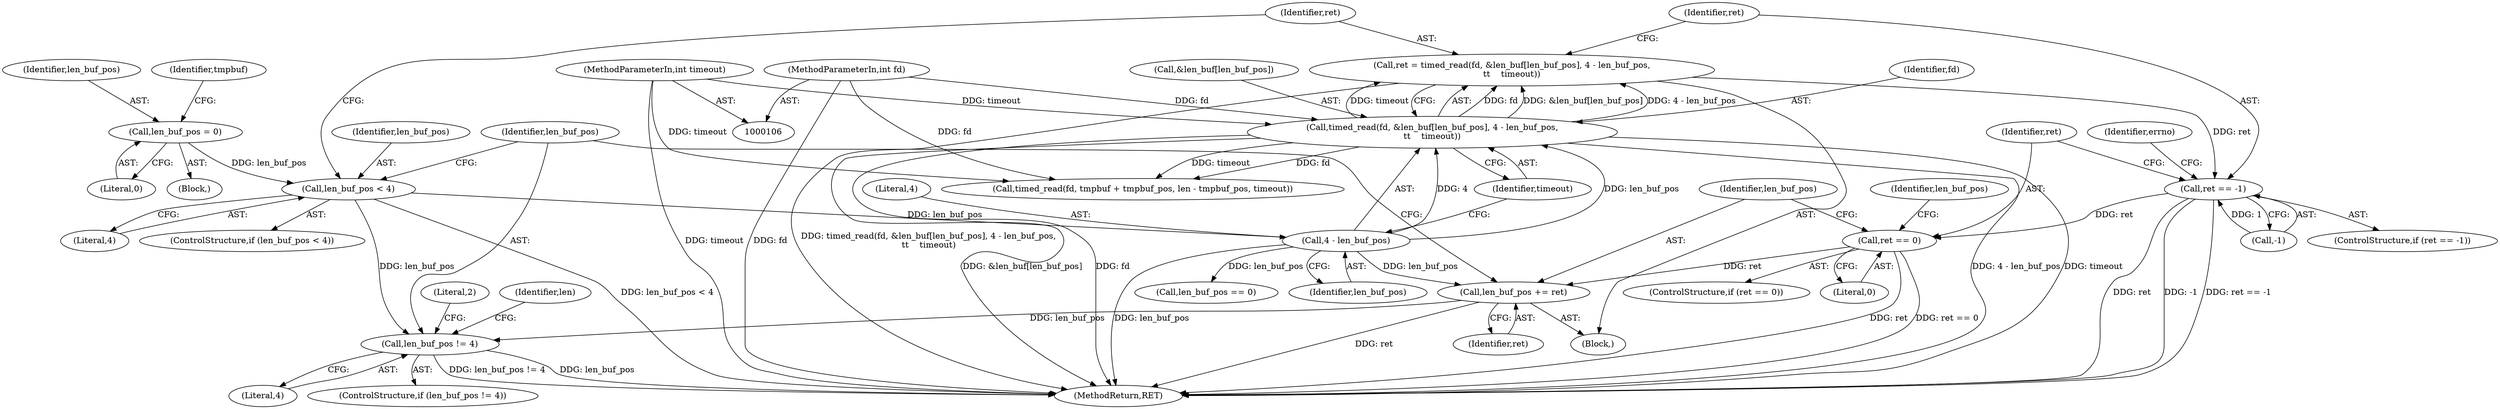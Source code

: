 digraph "0_knc_f237f3e09ecbaf59c897f5046538a7b1a3fa40c1_0@API" {
"1000144" [label="(Call,ret = timed_read(fd, &len_buf[len_buf_pos], 4 - len_buf_pos,\n\t\t    timeout))"];
"1000146" [label="(Call,timed_read(fd, &len_buf[len_buf_pos], 4 - len_buf_pos,\n\t\t    timeout))"];
"1000107" [label="(MethodParameterIn,int fd)"];
"1000152" [label="(Call,4 - len_buf_pos)"];
"1000140" [label="(Call,len_buf_pos < 4)"];
"1000119" [label="(Call,len_buf_pos = 0)"];
"1000109" [label="(MethodParameterIn,int timeout)"];
"1000157" [label="(Call,ret == -1)"];
"1000183" [label="(Call,ret == 0)"];
"1000199" [label="(Call,len_buf_pos += ret)"];
"1000203" [label="(Call,len_buf_pos != 4)"];
"1000189" [label="(Identifier,len_buf_pos)"];
"1000184" [label="(Identifier,ret)"];
"1000109" [label="(MethodParameterIn,int timeout)"];
"1000142" [label="(Literal,4)"];
"1000111" [label="(Block,)"];
"1000199" [label="(Call,len_buf_pos += ret)"];
"1000145" [label="(Identifier,ret)"];
"1000204" [label="(Identifier,len_buf_pos)"];
"1000182" [label="(ControlStructure,if (ret == 0))"];
"1000157" [label="(Call,ret == -1)"];
"1000120" [label="(Identifier,len_buf_pos)"];
"1000144" [label="(Call,ret = timed_read(fd, &len_buf[len_buf_pos], 4 - len_buf_pos,\n\t\t    timeout))"];
"1000205" [label="(Literal,4)"];
"1000119" [label="(Call,len_buf_pos = 0)"];
"1000253" [label="(Call,timed_read(fd, tmpbuf + tmpbuf_pos, len - tmpbuf_pos, timeout))"];
"1000124" [label="(Identifier,tmpbuf)"];
"1000141" [label="(Identifier,len_buf_pos)"];
"1000147" [label="(Identifier,fd)"];
"1000208" [label="(Literal,2)"];
"1000156" [label="(ControlStructure,if (ret == -1))"];
"1000152" [label="(Call,4 - len_buf_pos)"];
"1000200" [label="(Identifier,len_buf_pos)"];
"1000159" [label="(Call,-1)"];
"1000165" [label="(Identifier,errno)"];
"1000183" [label="(Call,ret == 0)"];
"1000158" [label="(Identifier,ret)"];
"1000210" [label="(Identifier,len)"];
"1000107" [label="(MethodParameterIn,int fd)"];
"1000185" [label="(Literal,0)"];
"1000201" [label="(Identifier,ret)"];
"1000341" [label="(MethodReturn,RET)"];
"1000203" [label="(Call,len_buf_pos != 4)"];
"1000155" [label="(Identifier,timeout)"];
"1000148" [label="(Call,&len_buf[len_buf_pos])"];
"1000139" [label="(ControlStructure,if (len_buf_pos < 4))"];
"1000154" [label="(Identifier,len_buf_pos)"];
"1000143" [label="(Block,)"];
"1000121" [label="(Literal,0)"];
"1000202" [label="(ControlStructure,if (len_buf_pos != 4))"];
"1000146" [label="(Call,timed_read(fd, &len_buf[len_buf_pos], 4 - len_buf_pos,\n\t\t    timeout))"];
"1000153" [label="(Literal,4)"];
"1000140" [label="(Call,len_buf_pos < 4)"];
"1000188" [label="(Call,len_buf_pos == 0)"];
"1000144" -> "1000143"  [label="AST: "];
"1000144" -> "1000146"  [label="CFG: "];
"1000145" -> "1000144"  [label="AST: "];
"1000146" -> "1000144"  [label="AST: "];
"1000158" -> "1000144"  [label="CFG: "];
"1000144" -> "1000341"  [label="DDG: timed_read(fd, &len_buf[len_buf_pos], 4 - len_buf_pos,\n\t\t    timeout)"];
"1000146" -> "1000144"  [label="DDG: fd"];
"1000146" -> "1000144"  [label="DDG: &len_buf[len_buf_pos]"];
"1000146" -> "1000144"  [label="DDG: 4 - len_buf_pos"];
"1000146" -> "1000144"  [label="DDG: timeout"];
"1000144" -> "1000157"  [label="DDG: ret"];
"1000146" -> "1000155"  [label="CFG: "];
"1000147" -> "1000146"  [label="AST: "];
"1000148" -> "1000146"  [label="AST: "];
"1000152" -> "1000146"  [label="AST: "];
"1000155" -> "1000146"  [label="AST: "];
"1000146" -> "1000341"  [label="DDG: 4 - len_buf_pos"];
"1000146" -> "1000341"  [label="DDG: timeout"];
"1000146" -> "1000341"  [label="DDG: &len_buf[len_buf_pos]"];
"1000146" -> "1000341"  [label="DDG: fd"];
"1000107" -> "1000146"  [label="DDG: fd"];
"1000152" -> "1000146"  [label="DDG: 4"];
"1000152" -> "1000146"  [label="DDG: len_buf_pos"];
"1000109" -> "1000146"  [label="DDG: timeout"];
"1000146" -> "1000253"  [label="DDG: fd"];
"1000146" -> "1000253"  [label="DDG: timeout"];
"1000107" -> "1000106"  [label="AST: "];
"1000107" -> "1000341"  [label="DDG: fd"];
"1000107" -> "1000253"  [label="DDG: fd"];
"1000152" -> "1000154"  [label="CFG: "];
"1000153" -> "1000152"  [label="AST: "];
"1000154" -> "1000152"  [label="AST: "];
"1000155" -> "1000152"  [label="CFG: "];
"1000152" -> "1000341"  [label="DDG: len_buf_pos"];
"1000140" -> "1000152"  [label="DDG: len_buf_pos"];
"1000152" -> "1000188"  [label="DDG: len_buf_pos"];
"1000152" -> "1000199"  [label="DDG: len_buf_pos"];
"1000140" -> "1000139"  [label="AST: "];
"1000140" -> "1000142"  [label="CFG: "];
"1000141" -> "1000140"  [label="AST: "];
"1000142" -> "1000140"  [label="AST: "];
"1000145" -> "1000140"  [label="CFG: "];
"1000204" -> "1000140"  [label="CFG: "];
"1000140" -> "1000341"  [label="DDG: len_buf_pos < 4"];
"1000119" -> "1000140"  [label="DDG: len_buf_pos"];
"1000140" -> "1000203"  [label="DDG: len_buf_pos"];
"1000119" -> "1000111"  [label="AST: "];
"1000119" -> "1000121"  [label="CFG: "];
"1000120" -> "1000119"  [label="AST: "];
"1000121" -> "1000119"  [label="AST: "];
"1000124" -> "1000119"  [label="CFG: "];
"1000109" -> "1000106"  [label="AST: "];
"1000109" -> "1000341"  [label="DDG: timeout"];
"1000109" -> "1000253"  [label="DDG: timeout"];
"1000157" -> "1000156"  [label="AST: "];
"1000157" -> "1000159"  [label="CFG: "];
"1000158" -> "1000157"  [label="AST: "];
"1000159" -> "1000157"  [label="AST: "];
"1000165" -> "1000157"  [label="CFG: "];
"1000184" -> "1000157"  [label="CFG: "];
"1000157" -> "1000341"  [label="DDG: -1"];
"1000157" -> "1000341"  [label="DDG: ret == -1"];
"1000157" -> "1000341"  [label="DDG: ret"];
"1000159" -> "1000157"  [label="DDG: 1"];
"1000157" -> "1000183"  [label="DDG: ret"];
"1000183" -> "1000182"  [label="AST: "];
"1000183" -> "1000185"  [label="CFG: "];
"1000184" -> "1000183"  [label="AST: "];
"1000185" -> "1000183"  [label="AST: "];
"1000189" -> "1000183"  [label="CFG: "];
"1000200" -> "1000183"  [label="CFG: "];
"1000183" -> "1000341"  [label="DDG: ret"];
"1000183" -> "1000341"  [label="DDG: ret == 0"];
"1000183" -> "1000199"  [label="DDG: ret"];
"1000199" -> "1000143"  [label="AST: "];
"1000199" -> "1000201"  [label="CFG: "];
"1000200" -> "1000199"  [label="AST: "];
"1000201" -> "1000199"  [label="AST: "];
"1000204" -> "1000199"  [label="CFG: "];
"1000199" -> "1000341"  [label="DDG: ret"];
"1000199" -> "1000203"  [label="DDG: len_buf_pos"];
"1000203" -> "1000202"  [label="AST: "];
"1000203" -> "1000205"  [label="CFG: "];
"1000204" -> "1000203"  [label="AST: "];
"1000205" -> "1000203"  [label="AST: "];
"1000208" -> "1000203"  [label="CFG: "];
"1000210" -> "1000203"  [label="CFG: "];
"1000203" -> "1000341"  [label="DDG: len_buf_pos != 4"];
"1000203" -> "1000341"  [label="DDG: len_buf_pos"];
}
